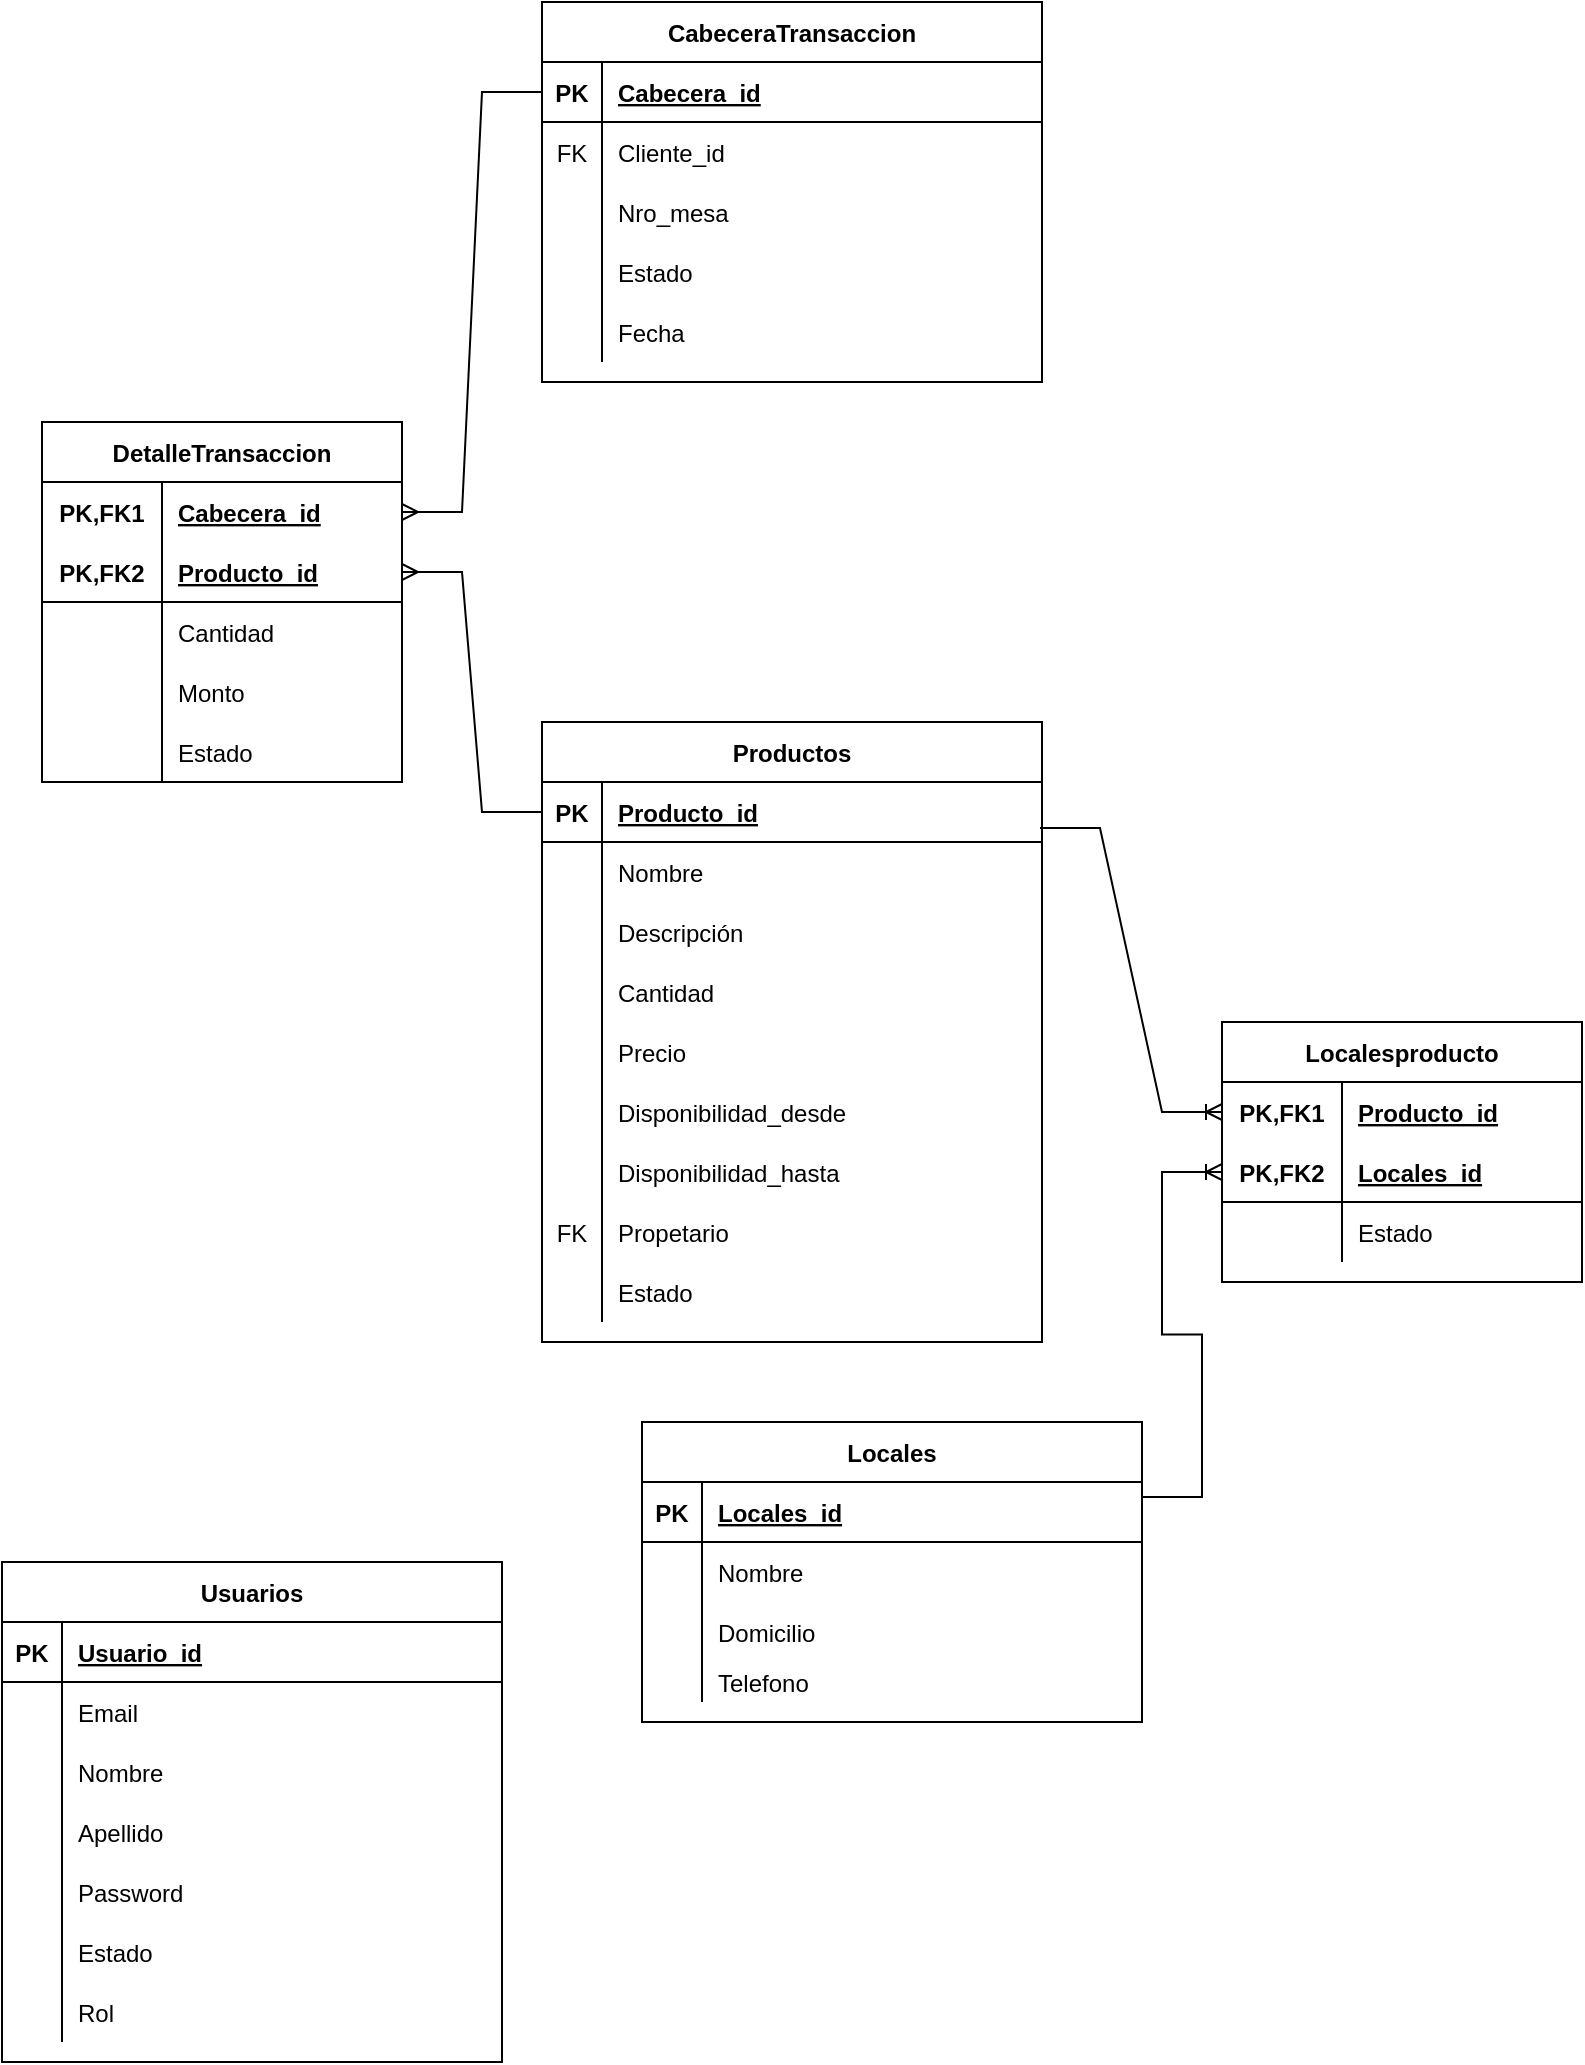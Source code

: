 <mxfile version="20.5.0" type="google"><diagram id="R2lEEEUBdFMjLlhIrx00" name="Page-1"><mxGraphModel grid="1" page="1" gridSize="10" guides="1" tooltips="1" connect="1" arrows="1" fold="1" pageScale="1" pageWidth="850" pageHeight="1100" math="0" shadow="0" extFonts="Permanent Marker^https://fonts.googleapis.com/css?family=Permanent+Marker"><root><mxCell id="0"/><mxCell id="1" parent="0"/><mxCell id="C-vyLk0tnHw3VtMMgP7b-23" value="CabeceraTransaccion" style="shape=table;startSize=30;container=1;collapsible=1;childLayout=tableLayout;fixedRows=1;rowLines=0;fontStyle=1;align=center;resizeLast=1;" vertex="1" parent="1"><mxGeometry x="300" y="50" width="250" height="190" as="geometry"/></mxCell><mxCell id="C-vyLk0tnHw3VtMMgP7b-24" value="" style="shape=partialRectangle;collapsible=0;dropTarget=0;pointerEvents=0;fillColor=none;points=[[0,0.5],[1,0.5]];portConstraint=eastwest;top=0;left=0;right=0;bottom=1;" vertex="1" parent="C-vyLk0tnHw3VtMMgP7b-23"><mxGeometry y="30" width="250" height="30" as="geometry"/></mxCell><mxCell id="C-vyLk0tnHw3VtMMgP7b-25" value="PK" style="shape=partialRectangle;overflow=hidden;connectable=0;fillColor=none;top=0;left=0;bottom=0;right=0;fontStyle=1;" vertex="1" parent="C-vyLk0tnHw3VtMMgP7b-24"><mxGeometry width="30" height="30" as="geometry"><mxRectangle width="30" height="30" as="alternateBounds"/></mxGeometry></mxCell><mxCell id="C-vyLk0tnHw3VtMMgP7b-26" value="Cabecera_id" style="shape=partialRectangle;overflow=hidden;connectable=0;fillColor=none;top=0;left=0;bottom=0;right=0;align=left;spacingLeft=6;fontStyle=5;" vertex="1" parent="C-vyLk0tnHw3VtMMgP7b-24"><mxGeometry x="30" width="220" height="30" as="geometry"><mxRectangle width="220" height="30" as="alternateBounds"/></mxGeometry></mxCell><mxCell id="xL-zKNC0uLDnpVvVLPVf-27" value="" style="shape=partialRectangle;collapsible=0;dropTarget=0;pointerEvents=0;fillColor=none;points=[[0,0.5],[1,0.5]];portConstraint=eastwest;top=0;left=0;right=0;bottom=0;" vertex="1" parent="C-vyLk0tnHw3VtMMgP7b-23"><mxGeometry y="60" width="250" height="30" as="geometry"/></mxCell><mxCell id="xL-zKNC0uLDnpVvVLPVf-28" value="FK" style="shape=partialRectangle;overflow=hidden;connectable=0;fillColor=none;top=0;left=0;bottom=0;right=0;" vertex="1" parent="xL-zKNC0uLDnpVvVLPVf-27"><mxGeometry width="30" height="30" as="geometry"><mxRectangle width="30" height="30" as="alternateBounds"/></mxGeometry></mxCell><mxCell id="xL-zKNC0uLDnpVvVLPVf-29" value="Cliente_id" style="shape=partialRectangle;overflow=hidden;connectable=0;fillColor=none;top=0;left=0;bottom=0;right=0;align=left;spacingLeft=6;" vertex="1" parent="xL-zKNC0uLDnpVvVLPVf-27"><mxGeometry x="30" width="220" height="30" as="geometry"><mxRectangle width="220" height="30" as="alternateBounds"/></mxGeometry></mxCell><mxCell id="xL-zKNC0uLDnpVvVLPVf-30" value="" style="shape=partialRectangle;collapsible=0;dropTarget=0;pointerEvents=0;fillColor=none;points=[[0,0.5],[1,0.5]];portConstraint=eastwest;top=0;left=0;right=0;bottom=0;" vertex="1" parent="C-vyLk0tnHw3VtMMgP7b-23"><mxGeometry y="90" width="250" height="30" as="geometry"/></mxCell><mxCell id="xL-zKNC0uLDnpVvVLPVf-31" value="" style="shape=partialRectangle;overflow=hidden;connectable=0;fillColor=none;top=0;left=0;bottom=0;right=0;" vertex="1" parent="xL-zKNC0uLDnpVvVLPVf-30"><mxGeometry width="30" height="30" as="geometry"><mxRectangle width="30" height="30" as="alternateBounds"/></mxGeometry></mxCell><mxCell id="xL-zKNC0uLDnpVvVLPVf-32" value="Nro_mesa" style="shape=partialRectangle;overflow=hidden;connectable=0;fillColor=none;top=0;left=0;bottom=0;right=0;align=left;spacingLeft=6;" vertex="1" parent="xL-zKNC0uLDnpVvVLPVf-30"><mxGeometry x="30" width="220" height="30" as="geometry"><mxRectangle width="220" height="30" as="alternateBounds"/></mxGeometry></mxCell><mxCell id="xL-zKNC0uLDnpVvVLPVf-33" value="" style="shape=partialRectangle;collapsible=0;dropTarget=0;pointerEvents=0;fillColor=none;points=[[0,0.5],[1,0.5]];portConstraint=eastwest;top=0;left=0;right=0;bottom=0;" vertex="1" parent="C-vyLk0tnHw3VtMMgP7b-23"><mxGeometry y="120" width="250" height="30" as="geometry"/></mxCell><mxCell id="xL-zKNC0uLDnpVvVLPVf-34" value="" style="shape=partialRectangle;overflow=hidden;connectable=0;fillColor=none;top=0;left=0;bottom=0;right=0;" vertex="1" parent="xL-zKNC0uLDnpVvVLPVf-33"><mxGeometry width="30" height="30" as="geometry"><mxRectangle width="30" height="30" as="alternateBounds"/></mxGeometry></mxCell><mxCell id="xL-zKNC0uLDnpVvVLPVf-35" value="Estado" style="shape=partialRectangle;overflow=hidden;connectable=0;fillColor=none;top=0;left=0;bottom=0;right=0;align=left;spacingLeft=6;" vertex="1" parent="xL-zKNC0uLDnpVvVLPVf-33"><mxGeometry x="30" width="220" height="30" as="geometry"><mxRectangle width="220" height="30" as="alternateBounds"/></mxGeometry></mxCell><mxCell id="C-vyLk0tnHw3VtMMgP7b-27" value="" style="shape=partialRectangle;collapsible=0;dropTarget=0;pointerEvents=0;fillColor=none;points=[[0,0.5],[1,0.5]];portConstraint=eastwest;top=0;left=0;right=0;bottom=0;" vertex="1" parent="C-vyLk0tnHw3VtMMgP7b-23"><mxGeometry y="150" width="250" height="30" as="geometry"/></mxCell><mxCell id="C-vyLk0tnHw3VtMMgP7b-28" value="" style="shape=partialRectangle;overflow=hidden;connectable=0;fillColor=none;top=0;left=0;bottom=0;right=0;" vertex="1" parent="C-vyLk0tnHw3VtMMgP7b-27"><mxGeometry width="30" height="30" as="geometry"><mxRectangle width="30" height="30" as="alternateBounds"/></mxGeometry></mxCell><mxCell id="C-vyLk0tnHw3VtMMgP7b-29" value="Fecha" style="shape=partialRectangle;overflow=hidden;connectable=0;fillColor=none;top=0;left=0;bottom=0;right=0;align=left;spacingLeft=6;" vertex="1" parent="C-vyLk0tnHw3VtMMgP7b-27"><mxGeometry x="30" width="220" height="30" as="geometry"><mxRectangle width="220" height="30" as="alternateBounds"/></mxGeometry></mxCell><mxCell id="-XgdpgUHFW4SWLzQ-pcN-1" value="Locales" style="shape=table;startSize=30;container=1;collapsible=1;childLayout=tableLayout;fixedRows=1;rowLines=0;fontStyle=1;align=center;resizeLast=1;" vertex="1" parent="1"><mxGeometry x="350" y="760" width="250" height="150" as="geometry"/></mxCell><mxCell id="-XgdpgUHFW4SWLzQ-pcN-2" value="" style="shape=partialRectangle;collapsible=0;dropTarget=0;pointerEvents=0;fillColor=none;points=[[0,0.5],[1,0.5]];portConstraint=eastwest;top=0;left=0;right=0;bottom=1;" vertex="1" parent="-XgdpgUHFW4SWLzQ-pcN-1"><mxGeometry y="30" width="250" height="30" as="geometry"/></mxCell><mxCell id="-XgdpgUHFW4SWLzQ-pcN-3" value="PK" style="shape=partialRectangle;overflow=hidden;connectable=0;fillColor=none;top=0;left=0;bottom=0;right=0;fontStyle=1;" vertex="1" parent="-XgdpgUHFW4SWLzQ-pcN-2"><mxGeometry width="30" height="30" as="geometry"><mxRectangle width="30" height="30" as="alternateBounds"/></mxGeometry></mxCell><mxCell id="-XgdpgUHFW4SWLzQ-pcN-4" value="Locales_id" style="shape=partialRectangle;overflow=hidden;connectable=0;fillColor=none;top=0;left=0;bottom=0;right=0;align=left;spacingLeft=6;fontStyle=5;" vertex="1" parent="-XgdpgUHFW4SWLzQ-pcN-2"><mxGeometry x="30" width="220" height="30" as="geometry"><mxRectangle width="220" height="30" as="alternateBounds"/></mxGeometry></mxCell><mxCell id="-XgdpgUHFW4SWLzQ-pcN-5" value="" style="shape=partialRectangle;collapsible=0;dropTarget=0;pointerEvents=0;fillColor=none;points=[[0,0.5],[1,0.5]];portConstraint=eastwest;top=0;left=0;right=0;bottom=0;" vertex="1" parent="-XgdpgUHFW4SWLzQ-pcN-1"><mxGeometry y="60" width="250" height="30" as="geometry"/></mxCell><mxCell id="-XgdpgUHFW4SWLzQ-pcN-6" value="" style="shape=partialRectangle;overflow=hidden;connectable=0;fillColor=none;top=0;left=0;bottom=0;right=0;" vertex="1" parent="-XgdpgUHFW4SWLzQ-pcN-5"><mxGeometry width="30" height="30" as="geometry"><mxRectangle width="30" height="30" as="alternateBounds"/></mxGeometry></mxCell><mxCell id="-XgdpgUHFW4SWLzQ-pcN-7" value="Nombre" style="shape=partialRectangle;overflow=hidden;connectable=0;fillColor=none;top=0;left=0;bottom=0;right=0;align=left;spacingLeft=6;" vertex="1" parent="-XgdpgUHFW4SWLzQ-pcN-5"><mxGeometry x="30" width="220" height="30" as="geometry"><mxRectangle width="220" height="30" as="alternateBounds"/></mxGeometry></mxCell><mxCell id="xL-zKNC0uLDnpVvVLPVf-73" value="" style="shape=partialRectangle;collapsible=0;dropTarget=0;pointerEvents=0;fillColor=none;points=[[0,0.5],[1,0.5]];portConstraint=eastwest;top=0;left=0;right=0;bottom=0;" vertex="1" parent="-XgdpgUHFW4SWLzQ-pcN-1"><mxGeometry y="90" width="250" height="30" as="geometry"/></mxCell><mxCell id="xL-zKNC0uLDnpVvVLPVf-74" value="" style="shape=partialRectangle;overflow=hidden;connectable=0;fillColor=none;top=0;left=0;bottom=0;right=0;" vertex="1" parent="xL-zKNC0uLDnpVvVLPVf-73"><mxGeometry width="30" height="30" as="geometry"><mxRectangle width="30" height="30" as="alternateBounds"/></mxGeometry></mxCell><mxCell id="xL-zKNC0uLDnpVvVLPVf-75" value="Domicilio" style="shape=partialRectangle;overflow=hidden;connectable=0;fillColor=none;top=0;left=0;bottom=0;right=0;align=left;spacingLeft=6;" vertex="1" parent="xL-zKNC0uLDnpVvVLPVf-73"><mxGeometry x="30" width="220" height="30" as="geometry"><mxRectangle width="220" height="30" as="alternateBounds"/></mxGeometry></mxCell><mxCell id="xL-zKNC0uLDnpVvVLPVf-76" value="" style="shape=partialRectangle;collapsible=0;dropTarget=0;pointerEvents=0;fillColor=none;points=[[0,0.5],[1,0.5]];portConstraint=eastwest;top=0;left=0;right=0;bottom=0;" vertex="1" parent="-XgdpgUHFW4SWLzQ-pcN-1"><mxGeometry y="120" width="250" height="20" as="geometry"/></mxCell><mxCell id="xL-zKNC0uLDnpVvVLPVf-77" value="" style="shape=partialRectangle;overflow=hidden;connectable=0;fillColor=none;top=0;left=0;bottom=0;right=0;" vertex="1" parent="xL-zKNC0uLDnpVvVLPVf-76"><mxGeometry width="30" height="20" as="geometry"><mxRectangle width="30" height="20" as="alternateBounds"/></mxGeometry></mxCell><mxCell id="xL-zKNC0uLDnpVvVLPVf-78" value="Telefono" style="shape=partialRectangle;overflow=hidden;connectable=0;fillColor=none;top=0;left=0;bottom=0;right=0;align=left;spacingLeft=6;" vertex="1" parent="xL-zKNC0uLDnpVvVLPVf-76"><mxGeometry x="30" width="220" height="20" as="geometry"><mxRectangle width="220" height="20" as="alternateBounds"/></mxGeometry></mxCell><mxCell id="-XgdpgUHFW4SWLzQ-pcN-22" value="Usuarios" style="shape=table;startSize=30;container=1;collapsible=1;childLayout=tableLayout;fixedRows=1;rowLines=0;fontStyle=1;align=center;resizeLast=1;" vertex="1" parent="1"><mxGeometry x="30" y="830" width="250" height="250" as="geometry"/></mxCell><mxCell id="-XgdpgUHFW4SWLzQ-pcN-23" value="" style="shape=partialRectangle;collapsible=0;dropTarget=0;pointerEvents=0;fillColor=none;points=[[0,0.5],[1,0.5]];portConstraint=eastwest;top=0;left=0;right=0;bottom=1;" vertex="1" parent="-XgdpgUHFW4SWLzQ-pcN-22"><mxGeometry y="30" width="250" height="30" as="geometry"/></mxCell><mxCell id="-XgdpgUHFW4SWLzQ-pcN-24" value="PK" style="shape=partialRectangle;overflow=hidden;connectable=0;fillColor=none;top=0;left=0;bottom=0;right=0;fontStyle=1;" vertex="1" parent="-XgdpgUHFW4SWLzQ-pcN-23"><mxGeometry width="30" height="30" as="geometry"><mxRectangle width="30" height="30" as="alternateBounds"/></mxGeometry></mxCell><mxCell id="-XgdpgUHFW4SWLzQ-pcN-25" value="Usuario_id" style="shape=partialRectangle;overflow=hidden;connectable=0;fillColor=none;top=0;left=0;bottom=0;right=0;align=left;spacingLeft=6;fontStyle=5;" vertex="1" parent="-XgdpgUHFW4SWLzQ-pcN-23"><mxGeometry x="30" width="220" height="30" as="geometry"><mxRectangle width="220" height="30" as="alternateBounds"/></mxGeometry></mxCell><mxCell id="z5DTdKS9R9kWYlNZsQWA-3" value="" style="shape=partialRectangle;collapsible=0;dropTarget=0;pointerEvents=0;fillColor=none;points=[[0,0.5],[1,0.5]];portConstraint=eastwest;top=0;left=0;right=0;bottom=0;" vertex="1" parent="-XgdpgUHFW4SWLzQ-pcN-22"><mxGeometry y="60" width="250" height="30" as="geometry"/></mxCell><mxCell id="z5DTdKS9R9kWYlNZsQWA-4" value="" style="shape=partialRectangle;overflow=hidden;connectable=0;fillColor=none;top=0;left=0;bottom=0;right=0;" vertex="1" parent="z5DTdKS9R9kWYlNZsQWA-3"><mxGeometry width="30" height="30" as="geometry"><mxRectangle width="30" height="30" as="alternateBounds"/></mxGeometry></mxCell><mxCell id="z5DTdKS9R9kWYlNZsQWA-5" value="Email" style="shape=partialRectangle;overflow=hidden;connectable=0;fillColor=none;top=0;left=0;bottom=0;right=0;align=left;spacingLeft=6;" vertex="1" parent="z5DTdKS9R9kWYlNZsQWA-3"><mxGeometry x="30" width="220" height="30" as="geometry"><mxRectangle width="220" height="30" as="alternateBounds"/></mxGeometry></mxCell><mxCell id="z5DTdKS9R9kWYlNZsQWA-7" value="" style="shape=partialRectangle;collapsible=0;dropTarget=0;pointerEvents=0;fillColor=none;points=[[0,0.5],[1,0.5]];portConstraint=eastwest;top=0;left=0;right=0;bottom=0;" vertex="1" parent="-XgdpgUHFW4SWLzQ-pcN-22"><mxGeometry y="90" width="250" height="30" as="geometry"/></mxCell><mxCell id="z5DTdKS9R9kWYlNZsQWA-8" value="" style="shape=partialRectangle;overflow=hidden;connectable=0;fillColor=none;top=0;left=0;bottom=0;right=0;" vertex="1" parent="z5DTdKS9R9kWYlNZsQWA-7"><mxGeometry width="30" height="30" as="geometry"><mxRectangle width="30" height="30" as="alternateBounds"/></mxGeometry></mxCell><mxCell id="z5DTdKS9R9kWYlNZsQWA-9" value="Nombre" style="shape=partialRectangle;overflow=hidden;connectable=0;fillColor=none;top=0;left=0;bottom=0;right=0;align=left;spacingLeft=6;" vertex="1" parent="z5DTdKS9R9kWYlNZsQWA-7"><mxGeometry x="30" width="220" height="30" as="geometry"><mxRectangle width="220" height="30" as="alternateBounds"/></mxGeometry></mxCell><mxCell id="z5DTdKS9R9kWYlNZsQWA-10" value="" style="shape=partialRectangle;collapsible=0;dropTarget=0;pointerEvents=0;fillColor=none;points=[[0,0.5],[1,0.5]];portConstraint=eastwest;top=0;left=0;right=0;bottom=0;" vertex="1" parent="-XgdpgUHFW4SWLzQ-pcN-22"><mxGeometry y="120" width="250" height="30" as="geometry"/></mxCell><mxCell id="z5DTdKS9R9kWYlNZsQWA-11" value="" style="shape=partialRectangle;overflow=hidden;connectable=0;fillColor=none;top=0;left=0;bottom=0;right=0;" vertex="1" parent="z5DTdKS9R9kWYlNZsQWA-10"><mxGeometry width="30" height="30" as="geometry"><mxRectangle width="30" height="30" as="alternateBounds"/></mxGeometry></mxCell><mxCell id="z5DTdKS9R9kWYlNZsQWA-12" value="Apellido" style="shape=partialRectangle;overflow=hidden;connectable=0;fillColor=none;top=0;left=0;bottom=0;right=0;align=left;spacingLeft=6;" vertex="1" parent="z5DTdKS9R9kWYlNZsQWA-10"><mxGeometry x="30" width="220" height="30" as="geometry"><mxRectangle width="220" height="30" as="alternateBounds"/></mxGeometry></mxCell><mxCell id="z5DTdKS9R9kWYlNZsQWA-13" value="" style="shape=partialRectangle;collapsible=0;dropTarget=0;pointerEvents=0;fillColor=none;points=[[0,0.5],[1,0.5]];portConstraint=eastwest;top=0;left=0;right=0;bottom=0;" vertex="1" parent="-XgdpgUHFW4SWLzQ-pcN-22"><mxGeometry y="150" width="250" height="30" as="geometry"/></mxCell><mxCell id="z5DTdKS9R9kWYlNZsQWA-14" value="" style="shape=partialRectangle;overflow=hidden;connectable=0;fillColor=none;top=0;left=0;bottom=0;right=0;" vertex="1" parent="z5DTdKS9R9kWYlNZsQWA-13"><mxGeometry width="30" height="30" as="geometry"><mxRectangle width="30" height="30" as="alternateBounds"/></mxGeometry></mxCell><mxCell id="z5DTdKS9R9kWYlNZsQWA-15" value="Password" style="shape=partialRectangle;overflow=hidden;connectable=0;fillColor=none;top=0;left=0;bottom=0;right=0;align=left;spacingLeft=6;" vertex="1" parent="z5DTdKS9R9kWYlNZsQWA-13"><mxGeometry x="30" width="220" height="30" as="geometry"><mxRectangle width="220" height="30" as="alternateBounds"/></mxGeometry></mxCell><mxCell id="xL-zKNC0uLDnpVvVLPVf-1" value="" style="shape=partialRectangle;collapsible=0;dropTarget=0;pointerEvents=0;fillColor=none;points=[[0,0.5],[1,0.5]];portConstraint=eastwest;top=0;left=0;right=0;bottom=0;" vertex="1" parent="-XgdpgUHFW4SWLzQ-pcN-22"><mxGeometry y="180" width="250" height="30" as="geometry"/></mxCell><mxCell id="xL-zKNC0uLDnpVvVLPVf-2" value="" style="shape=partialRectangle;overflow=hidden;connectable=0;fillColor=none;top=0;left=0;bottom=0;right=0;" vertex="1" parent="xL-zKNC0uLDnpVvVLPVf-1"><mxGeometry width="30" height="30" as="geometry"><mxRectangle width="30" height="30" as="alternateBounds"/></mxGeometry></mxCell><mxCell id="xL-zKNC0uLDnpVvVLPVf-3" value="Estado" style="shape=partialRectangle;overflow=hidden;connectable=0;fillColor=none;top=0;left=0;bottom=0;right=0;align=left;spacingLeft=6;" vertex="1" parent="xL-zKNC0uLDnpVvVLPVf-1"><mxGeometry x="30" width="220" height="30" as="geometry"><mxRectangle width="220" height="30" as="alternateBounds"/></mxGeometry></mxCell><mxCell id="-XgdpgUHFW4SWLzQ-pcN-26" value="" style="shape=partialRectangle;collapsible=0;dropTarget=0;pointerEvents=0;fillColor=none;points=[[0,0.5],[1,0.5]];portConstraint=eastwest;top=0;left=0;right=0;bottom=0;" vertex="1" parent="-XgdpgUHFW4SWLzQ-pcN-22"><mxGeometry y="210" width="250" height="30" as="geometry"/></mxCell><mxCell id="-XgdpgUHFW4SWLzQ-pcN-27" value="" style="shape=partialRectangle;overflow=hidden;connectable=0;fillColor=none;top=0;left=0;bottom=0;right=0;" vertex="1" parent="-XgdpgUHFW4SWLzQ-pcN-26"><mxGeometry width="30" height="30" as="geometry"><mxRectangle width="30" height="30" as="alternateBounds"/></mxGeometry></mxCell><mxCell id="-XgdpgUHFW4SWLzQ-pcN-28" value="Rol" style="shape=partialRectangle;overflow=hidden;connectable=0;fillColor=none;top=0;left=0;bottom=0;right=0;align=left;spacingLeft=6;" vertex="1" parent="-XgdpgUHFW4SWLzQ-pcN-26"><mxGeometry x="30" width="220" height="30" as="geometry"><mxRectangle width="220" height="30" as="alternateBounds"/></mxGeometry></mxCell><mxCell id="-XgdpgUHFW4SWLzQ-pcN-29" value="Productos" style="shape=table;startSize=30;container=1;collapsible=1;childLayout=tableLayout;fixedRows=1;rowLines=0;fontStyle=1;align=center;resizeLast=1;" vertex="1" parent="1"><mxGeometry x="300" y="410" width="250" height="310" as="geometry"/></mxCell><mxCell id="-XgdpgUHFW4SWLzQ-pcN-30" value="" style="shape=partialRectangle;collapsible=0;dropTarget=0;pointerEvents=0;fillColor=none;points=[[0,0.5],[1,0.5]];portConstraint=eastwest;top=0;left=0;right=0;bottom=1;" vertex="1" parent="-XgdpgUHFW4SWLzQ-pcN-29"><mxGeometry y="30" width="250" height="30" as="geometry"/></mxCell><mxCell id="-XgdpgUHFW4SWLzQ-pcN-31" value="PK" style="shape=partialRectangle;overflow=hidden;connectable=0;fillColor=none;top=0;left=0;bottom=0;right=0;fontStyle=1;" vertex="1" parent="-XgdpgUHFW4SWLzQ-pcN-30"><mxGeometry width="30" height="30" as="geometry"><mxRectangle width="30" height="30" as="alternateBounds"/></mxGeometry></mxCell><mxCell id="-XgdpgUHFW4SWLzQ-pcN-32" value="Producto_id" style="shape=partialRectangle;overflow=hidden;connectable=0;fillColor=none;top=0;left=0;bottom=0;right=0;align=left;spacingLeft=6;fontStyle=5;" vertex="1" parent="-XgdpgUHFW4SWLzQ-pcN-30"><mxGeometry x="30" width="220" height="30" as="geometry"><mxRectangle width="220" height="30" as="alternateBounds"/></mxGeometry></mxCell><mxCell id="xL-zKNC0uLDnpVvVLPVf-6" value="" style="shape=partialRectangle;collapsible=0;dropTarget=0;pointerEvents=0;fillColor=none;points=[[0,0.5],[1,0.5]];portConstraint=eastwest;top=0;left=0;right=0;bottom=0;" vertex="1" parent="-XgdpgUHFW4SWLzQ-pcN-29"><mxGeometry y="60" width="250" height="30" as="geometry"/></mxCell><mxCell id="xL-zKNC0uLDnpVvVLPVf-7" value="" style="shape=partialRectangle;overflow=hidden;connectable=0;fillColor=none;top=0;left=0;bottom=0;right=0;" vertex="1" parent="xL-zKNC0uLDnpVvVLPVf-6"><mxGeometry width="30" height="30" as="geometry"><mxRectangle width="30" height="30" as="alternateBounds"/></mxGeometry></mxCell><mxCell id="xL-zKNC0uLDnpVvVLPVf-8" value="Nombre" style="shape=partialRectangle;overflow=hidden;connectable=0;fillColor=none;top=0;left=0;bottom=0;right=0;align=left;spacingLeft=6;" vertex="1" parent="xL-zKNC0uLDnpVvVLPVf-6"><mxGeometry x="30" width="220" height="30" as="geometry"><mxRectangle width="220" height="30" as="alternateBounds"/></mxGeometry></mxCell><mxCell id="xL-zKNC0uLDnpVvVLPVf-9" value="" style="shape=partialRectangle;collapsible=0;dropTarget=0;pointerEvents=0;fillColor=none;points=[[0,0.5],[1,0.5]];portConstraint=eastwest;top=0;left=0;right=0;bottom=0;" vertex="1" parent="-XgdpgUHFW4SWLzQ-pcN-29"><mxGeometry y="90" width="250" height="30" as="geometry"/></mxCell><mxCell id="xL-zKNC0uLDnpVvVLPVf-10" value="" style="shape=partialRectangle;overflow=hidden;connectable=0;fillColor=none;top=0;left=0;bottom=0;right=0;" vertex="1" parent="xL-zKNC0uLDnpVvVLPVf-9"><mxGeometry width="30" height="30" as="geometry"><mxRectangle width="30" height="30" as="alternateBounds"/></mxGeometry></mxCell><mxCell id="xL-zKNC0uLDnpVvVLPVf-11" value="Descripción" style="shape=partialRectangle;overflow=hidden;connectable=0;fillColor=none;top=0;left=0;bottom=0;right=0;align=left;spacingLeft=6;" vertex="1" parent="xL-zKNC0uLDnpVvVLPVf-9"><mxGeometry x="30" width="220" height="30" as="geometry"><mxRectangle width="220" height="30" as="alternateBounds"/></mxGeometry></mxCell><mxCell id="xL-zKNC0uLDnpVvVLPVf-12" value="" style="shape=partialRectangle;collapsible=0;dropTarget=0;pointerEvents=0;fillColor=none;points=[[0,0.5],[1,0.5]];portConstraint=eastwest;top=0;left=0;right=0;bottom=0;" vertex="1" parent="-XgdpgUHFW4SWLzQ-pcN-29"><mxGeometry y="120" width="250" height="30" as="geometry"/></mxCell><mxCell id="xL-zKNC0uLDnpVvVLPVf-13" value="" style="shape=partialRectangle;overflow=hidden;connectable=0;fillColor=none;top=0;left=0;bottom=0;right=0;" vertex="1" parent="xL-zKNC0uLDnpVvVLPVf-12"><mxGeometry width="30" height="30" as="geometry"><mxRectangle width="30" height="30" as="alternateBounds"/></mxGeometry></mxCell><mxCell id="xL-zKNC0uLDnpVvVLPVf-14" value="Cantidad" style="shape=partialRectangle;overflow=hidden;connectable=0;fillColor=none;top=0;left=0;bottom=0;right=0;align=left;spacingLeft=6;" vertex="1" parent="xL-zKNC0uLDnpVvVLPVf-12"><mxGeometry x="30" width="220" height="30" as="geometry"><mxRectangle width="220" height="30" as="alternateBounds"/></mxGeometry></mxCell><mxCell id="xL-zKNC0uLDnpVvVLPVf-15" value="" style="shape=partialRectangle;collapsible=0;dropTarget=0;pointerEvents=0;fillColor=none;points=[[0,0.5],[1,0.5]];portConstraint=eastwest;top=0;left=0;right=0;bottom=0;" vertex="1" parent="-XgdpgUHFW4SWLzQ-pcN-29"><mxGeometry y="150" width="250" height="30" as="geometry"/></mxCell><mxCell id="xL-zKNC0uLDnpVvVLPVf-16" value="" style="shape=partialRectangle;overflow=hidden;connectable=0;fillColor=none;top=0;left=0;bottom=0;right=0;" vertex="1" parent="xL-zKNC0uLDnpVvVLPVf-15"><mxGeometry width="30" height="30" as="geometry"><mxRectangle width="30" height="30" as="alternateBounds"/></mxGeometry></mxCell><mxCell id="xL-zKNC0uLDnpVvVLPVf-17" value="Precio" style="shape=partialRectangle;overflow=hidden;connectable=0;fillColor=none;top=0;left=0;bottom=0;right=0;align=left;spacingLeft=6;" vertex="1" parent="xL-zKNC0uLDnpVvVLPVf-15"><mxGeometry x="30" width="220" height="30" as="geometry"><mxRectangle width="220" height="30" as="alternateBounds"/></mxGeometry></mxCell><mxCell id="xL-zKNC0uLDnpVvVLPVf-18" value="" style="shape=partialRectangle;collapsible=0;dropTarget=0;pointerEvents=0;fillColor=none;points=[[0,0.5],[1,0.5]];portConstraint=eastwest;top=0;left=0;right=0;bottom=0;" vertex="1" parent="-XgdpgUHFW4SWLzQ-pcN-29"><mxGeometry y="180" width="250" height="30" as="geometry"/></mxCell><mxCell id="xL-zKNC0uLDnpVvVLPVf-19" value="" style="shape=partialRectangle;overflow=hidden;connectable=0;fillColor=none;top=0;left=0;bottom=0;right=0;" vertex="1" parent="xL-zKNC0uLDnpVvVLPVf-18"><mxGeometry width="30" height="30" as="geometry"><mxRectangle width="30" height="30" as="alternateBounds"/></mxGeometry></mxCell><mxCell id="xL-zKNC0uLDnpVvVLPVf-20" value="Disponibilidad_desde" style="shape=partialRectangle;overflow=hidden;connectable=0;fillColor=none;top=0;left=0;bottom=0;right=0;align=left;spacingLeft=6;" vertex="1" parent="xL-zKNC0uLDnpVvVLPVf-18"><mxGeometry x="30" width="220" height="30" as="geometry"><mxRectangle width="220" height="30" as="alternateBounds"/></mxGeometry></mxCell><mxCell id="xL-zKNC0uLDnpVvVLPVf-21" value="" style="shape=partialRectangle;collapsible=0;dropTarget=0;pointerEvents=0;fillColor=none;points=[[0,0.5],[1,0.5]];portConstraint=eastwest;top=0;left=0;right=0;bottom=0;" vertex="1" parent="-XgdpgUHFW4SWLzQ-pcN-29"><mxGeometry y="210" width="250" height="30" as="geometry"/></mxCell><mxCell id="xL-zKNC0uLDnpVvVLPVf-22" value="" style="shape=partialRectangle;overflow=hidden;connectable=0;fillColor=none;top=0;left=0;bottom=0;right=0;" vertex="1" parent="xL-zKNC0uLDnpVvVLPVf-21"><mxGeometry width="30" height="30" as="geometry"><mxRectangle width="30" height="30" as="alternateBounds"/></mxGeometry></mxCell><mxCell id="xL-zKNC0uLDnpVvVLPVf-23" value="Disponibilidad_hasta" style="shape=partialRectangle;overflow=hidden;connectable=0;fillColor=none;top=0;left=0;bottom=0;right=0;align=left;spacingLeft=6;" vertex="1" parent="xL-zKNC0uLDnpVvVLPVf-21"><mxGeometry x="30" width="220" height="30" as="geometry"><mxRectangle width="220" height="30" as="alternateBounds"/></mxGeometry></mxCell><mxCell id="xL-zKNC0uLDnpVvVLPVf-24" value="" style="shape=partialRectangle;collapsible=0;dropTarget=0;pointerEvents=0;fillColor=none;points=[[0,0.5],[1,0.5]];portConstraint=eastwest;top=0;left=0;right=0;bottom=0;" vertex="1" parent="-XgdpgUHFW4SWLzQ-pcN-29"><mxGeometry y="240" width="250" height="30" as="geometry"/></mxCell><mxCell id="xL-zKNC0uLDnpVvVLPVf-25" value="FK" style="shape=partialRectangle;overflow=hidden;connectable=0;fillColor=none;top=0;left=0;bottom=0;right=0;" vertex="1" parent="xL-zKNC0uLDnpVvVLPVf-24"><mxGeometry width="30" height="30" as="geometry"><mxRectangle width="30" height="30" as="alternateBounds"/></mxGeometry></mxCell><mxCell id="xL-zKNC0uLDnpVvVLPVf-26" value="Propetario" style="shape=partialRectangle;overflow=hidden;connectable=0;fillColor=none;top=0;left=0;bottom=0;right=0;align=left;spacingLeft=6;" vertex="1" parent="xL-zKNC0uLDnpVvVLPVf-24"><mxGeometry x="30" width="220" height="30" as="geometry"><mxRectangle width="220" height="30" as="alternateBounds"/></mxGeometry></mxCell><mxCell id="-XgdpgUHFW4SWLzQ-pcN-33" value="" style="shape=partialRectangle;collapsible=0;dropTarget=0;pointerEvents=0;fillColor=none;points=[[0,0.5],[1,0.5]];portConstraint=eastwest;top=0;left=0;right=0;bottom=0;" vertex="1" parent="-XgdpgUHFW4SWLzQ-pcN-29"><mxGeometry y="270" width="250" height="30" as="geometry"/></mxCell><mxCell id="-XgdpgUHFW4SWLzQ-pcN-34" value="" style="shape=partialRectangle;overflow=hidden;connectable=0;fillColor=none;top=0;left=0;bottom=0;right=0;" vertex="1" parent="-XgdpgUHFW4SWLzQ-pcN-33"><mxGeometry width="30" height="30" as="geometry"><mxRectangle width="30" height="30" as="alternateBounds"/></mxGeometry></mxCell><mxCell id="-XgdpgUHFW4SWLzQ-pcN-35" value="Estado" style="shape=partialRectangle;overflow=hidden;connectable=0;fillColor=none;top=0;left=0;bottom=0;right=0;align=left;spacingLeft=6;" vertex="1" parent="-XgdpgUHFW4SWLzQ-pcN-33"><mxGeometry x="30" width="220" height="30" as="geometry"><mxRectangle width="220" height="30" as="alternateBounds"/></mxGeometry></mxCell><mxCell id="xL-zKNC0uLDnpVvVLPVf-49" value="DetalleTransaccion" style="shape=table;startSize=30;container=1;collapsible=1;childLayout=tableLayout;fixedRows=1;rowLines=0;fontStyle=1;align=center;resizeLast=1;" vertex="1" parent="1"><mxGeometry x="50" y="260" width="180" height="180" as="geometry"/></mxCell><mxCell id="xL-zKNC0uLDnpVvVLPVf-50" value="" style="shape=tableRow;horizontal=0;startSize=0;swimlaneHead=0;swimlaneBody=0;fillColor=none;collapsible=0;dropTarget=0;points=[[0,0.5],[1,0.5]];portConstraint=eastwest;top=0;left=0;right=0;bottom=0;" vertex="1" parent="xL-zKNC0uLDnpVvVLPVf-49"><mxGeometry y="30" width="180" height="30" as="geometry"/></mxCell><mxCell id="xL-zKNC0uLDnpVvVLPVf-51" value="PK,FK1" style="shape=partialRectangle;connectable=0;fillColor=none;top=0;left=0;bottom=0;right=0;fontStyle=1;overflow=hidden;" vertex="1" parent="xL-zKNC0uLDnpVvVLPVf-50"><mxGeometry width="60" height="30" as="geometry"><mxRectangle width="60" height="30" as="alternateBounds"/></mxGeometry></mxCell><mxCell id="xL-zKNC0uLDnpVvVLPVf-52" value="Cabecera_id" style="shape=partialRectangle;connectable=0;fillColor=none;top=0;left=0;bottom=0;right=0;align=left;spacingLeft=6;fontStyle=5;overflow=hidden;" vertex="1" parent="xL-zKNC0uLDnpVvVLPVf-50"><mxGeometry x="60" width="120" height="30" as="geometry"><mxRectangle width="120" height="30" as="alternateBounds"/></mxGeometry></mxCell><mxCell id="xL-zKNC0uLDnpVvVLPVf-53" value="" style="shape=tableRow;horizontal=0;startSize=0;swimlaneHead=0;swimlaneBody=0;fillColor=none;collapsible=0;dropTarget=0;points=[[0,0.5],[1,0.5]];portConstraint=eastwest;top=0;left=0;right=0;bottom=1;" vertex="1" parent="xL-zKNC0uLDnpVvVLPVf-49"><mxGeometry y="60" width="180" height="30" as="geometry"/></mxCell><mxCell id="xL-zKNC0uLDnpVvVLPVf-54" value="PK,FK2" style="shape=partialRectangle;connectable=0;fillColor=none;top=0;left=0;bottom=0;right=0;fontStyle=1;overflow=hidden;" vertex="1" parent="xL-zKNC0uLDnpVvVLPVf-53"><mxGeometry width="60" height="30" as="geometry"><mxRectangle width="60" height="30" as="alternateBounds"/></mxGeometry></mxCell><mxCell id="xL-zKNC0uLDnpVvVLPVf-55" value="Producto_id" style="shape=partialRectangle;connectable=0;fillColor=none;top=0;left=0;bottom=0;right=0;align=left;spacingLeft=6;fontStyle=5;overflow=hidden;" vertex="1" parent="xL-zKNC0uLDnpVvVLPVf-53"><mxGeometry x="60" width="120" height="30" as="geometry"><mxRectangle width="120" height="30" as="alternateBounds"/></mxGeometry></mxCell><mxCell id="xL-zKNC0uLDnpVvVLPVf-56" value="" style="shape=tableRow;horizontal=0;startSize=0;swimlaneHead=0;swimlaneBody=0;fillColor=none;collapsible=0;dropTarget=0;points=[[0,0.5],[1,0.5]];portConstraint=eastwest;top=0;left=0;right=0;bottom=0;" vertex="1" parent="xL-zKNC0uLDnpVvVLPVf-49"><mxGeometry y="90" width="180" height="30" as="geometry"/></mxCell><mxCell id="xL-zKNC0uLDnpVvVLPVf-57" value="" style="shape=partialRectangle;connectable=0;fillColor=none;top=0;left=0;bottom=0;right=0;editable=1;overflow=hidden;" vertex="1" parent="xL-zKNC0uLDnpVvVLPVf-56"><mxGeometry width="60" height="30" as="geometry"><mxRectangle width="60" height="30" as="alternateBounds"/></mxGeometry></mxCell><mxCell id="xL-zKNC0uLDnpVvVLPVf-58" value="Cantidad" style="shape=partialRectangle;connectable=0;fillColor=none;top=0;left=0;bottom=0;right=0;align=left;spacingLeft=6;overflow=hidden;" vertex="1" parent="xL-zKNC0uLDnpVvVLPVf-56"><mxGeometry x="60" width="120" height="30" as="geometry"><mxRectangle width="120" height="30" as="alternateBounds"/></mxGeometry></mxCell><mxCell id="xL-zKNC0uLDnpVvVLPVf-64" value="" style="shape=tableRow;horizontal=0;startSize=0;swimlaneHead=0;swimlaneBody=0;fillColor=none;collapsible=0;dropTarget=0;points=[[0,0.5],[1,0.5]];portConstraint=eastwest;top=0;left=0;right=0;bottom=0;" vertex="1" parent="xL-zKNC0uLDnpVvVLPVf-49"><mxGeometry y="120" width="180" height="30" as="geometry"/></mxCell><mxCell id="xL-zKNC0uLDnpVvVLPVf-65" value="" style="shape=partialRectangle;connectable=0;fillColor=none;top=0;left=0;bottom=0;right=0;editable=1;overflow=hidden;" vertex="1" parent="xL-zKNC0uLDnpVvVLPVf-64"><mxGeometry width="60" height="30" as="geometry"><mxRectangle width="60" height="30" as="alternateBounds"/></mxGeometry></mxCell><mxCell id="xL-zKNC0uLDnpVvVLPVf-66" value="Monto" style="shape=partialRectangle;connectable=0;fillColor=none;top=0;left=0;bottom=0;right=0;align=left;spacingLeft=6;overflow=hidden;" vertex="1" parent="xL-zKNC0uLDnpVvVLPVf-64"><mxGeometry x="60" width="120" height="30" as="geometry"><mxRectangle width="120" height="30" as="alternateBounds"/></mxGeometry></mxCell><mxCell id="xL-zKNC0uLDnpVvVLPVf-67" value="" style="shape=tableRow;horizontal=0;startSize=0;swimlaneHead=0;swimlaneBody=0;fillColor=none;collapsible=0;dropTarget=0;points=[[0,0.5],[1,0.5]];portConstraint=eastwest;top=0;left=0;right=0;bottom=0;" vertex="1" parent="xL-zKNC0uLDnpVvVLPVf-49"><mxGeometry y="150" width="180" height="30" as="geometry"/></mxCell><mxCell id="xL-zKNC0uLDnpVvVLPVf-68" value="" style="shape=partialRectangle;connectable=0;fillColor=none;top=0;left=0;bottom=0;right=0;editable=1;overflow=hidden;" vertex="1" parent="xL-zKNC0uLDnpVvVLPVf-67"><mxGeometry width="60" height="30" as="geometry"><mxRectangle width="60" height="30" as="alternateBounds"/></mxGeometry></mxCell><mxCell id="xL-zKNC0uLDnpVvVLPVf-69" value="Estado" style="shape=partialRectangle;connectable=0;fillColor=none;top=0;left=0;bottom=0;right=0;align=left;spacingLeft=6;overflow=hidden;" vertex="1" parent="xL-zKNC0uLDnpVvVLPVf-67"><mxGeometry x="60" width="120" height="30" as="geometry"><mxRectangle width="120" height="30" as="alternateBounds"/></mxGeometry></mxCell><mxCell id="xL-zKNC0uLDnpVvVLPVf-83" value="Localesproducto" style="shape=table;startSize=30;container=1;collapsible=1;childLayout=tableLayout;fixedRows=1;rowLines=0;fontStyle=1;align=center;resizeLast=1;" vertex="1" parent="1"><mxGeometry x="640" y="560" width="180" height="130" as="geometry"/></mxCell><mxCell id="xL-zKNC0uLDnpVvVLPVf-84" value="" style="shape=tableRow;horizontal=0;startSize=0;swimlaneHead=0;swimlaneBody=0;fillColor=none;collapsible=0;dropTarget=0;points=[[0,0.5],[1,0.5]];portConstraint=eastwest;top=0;left=0;right=0;bottom=0;" vertex="1" parent="xL-zKNC0uLDnpVvVLPVf-83"><mxGeometry y="30" width="180" height="30" as="geometry"/></mxCell><mxCell id="xL-zKNC0uLDnpVvVLPVf-85" value="PK,FK1" style="shape=partialRectangle;connectable=0;fillColor=none;top=0;left=0;bottom=0;right=0;fontStyle=1;overflow=hidden;" vertex="1" parent="xL-zKNC0uLDnpVvVLPVf-84"><mxGeometry width="60" height="30" as="geometry"><mxRectangle width="60" height="30" as="alternateBounds"/></mxGeometry></mxCell><mxCell id="xL-zKNC0uLDnpVvVLPVf-86" value="Producto_id" style="shape=partialRectangle;connectable=0;fillColor=none;top=0;left=0;bottom=0;right=0;align=left;spacingLeft=6;fontStyle=5;overflow=hidden;" vertex="1" parent="xL-zKNC0uLDnpVvVLPVf-84"><mxGeometry x="60" width="120" height="30" as="geometry"><mxRectangle width="120" height="30" as="alternateBounds"/></mxGeometry></mxCell><mxCell id="xL-zKNC0uLDnpVvVLPVf-87" value="" style="shape=tableRow;horizontal=0;startSize=0;swimlaneHead=0;swimlaneBody=0;fillColor=none;collapsible=0;dropTarget=0;points=[[0,0.5],[1,0.5]];portConstraint=eastwest;top=0;left=0;right=0;bottom=1;" vertex="1" parent="xL-zKNC0uLDnpVvVLPVf-83"><mxGeometry y="60" width="180" height="30" as="geometry"/></mxCell><mxCell id="xL-zKNC0uLDnpVvVLPVf-88" value="PK,FK2" style="shape=partialRectangle;connectable=0;fillColor=none;top=0;left=0;bottom=0;right=0;fontStyle=1;overflow=hidden;" vertex="1" parent="xL-zKNC0uLDnpVvVLPVf-87"><mxGeometry width="60" height="30" as="geometry"><mxRectangle width="60" height="30" as="alternateBounds"/></mxGeometry></mxCell><mxCell id="xL-zKNC0uLDnpVvVLPVf-89" value="Locales_id" style="shape=partialRectangle;connectable=0;fillColor=none;top=0;left=0;bottom=0;right=0;align=left;spacingLeft=6;fontStyle=5;overflow=hidden;" vertex="1" parent="xL-zKNC0uLDnpVvVLPVf-87"><mxGeometry x="60" width="120" height="30" as="geometry"><mxRectangle width="120" height="30" as="alternateBounds"/></mxGeometry></mxCell><mxCell id="xL-zKNC0uLDnpVvVLPVf-90" value="" style="shape=tableRow;horizontal=0;startSize=0;swimlaneHead=0;swimlaneBody=0;fillColor=none;collapsible=0;dropTarget=0;points=[[0,0.5],[1,0.5]];portConstraint=eastwest;top=0;left=0;right=0;bottom=0;" vertex="1" parent="xL-zKNC0uLDnpVvVLPVf-83"><mxGeometry y="90" width="180" height="30" as="geometry"/></mxCell><mxCell id="xL-zKNC0uLDnpVvVLPVf-91" value="" style="shape=partialRectangle;connectable=0;fillColor=none;top=0;left=0;bottom=0;right=0;editable=1;overflow=hidden;" vertex="1" parent="xL-zKNC0uLDnpVvVLPVf-90"><mxGeometry width="60" height="30" as="geometry"><mxRectangle width="60" height="30" as="alternateBounds"/></mxGeometry></mxCell><mxCell id="xL-zKNC0uLDnpVvVLPVf-92" value="Estado" style="shape=partialRectangle;connectable=0;fillColor=none;top=0;left=0;bottom=0;right=0;align=left;spacingLeft=6;overflow=hidden;" vertex="1" parent="xL-zKNC0uLDnpVvVLPVf-90"><mxGeometry x="60" width="120" height="30" as="geometry"><mxRectangle width="120" height="30" as="alternateBounds"/></mxGeometry></mxCell><mxCell id="ZIdqkxhlTYnqnMhWUZ5r-6" value="" style="edgeStyle=entityRelationEdgeStyle;fontSize=12;html=1;endArrow=ERmany;rounded=0;entryX=1;entryY=0.5;entryDx=0;entryDy=0;exitX=0;exitY=0.5;exitDx=0;exitDy=0;" edge="1" parent="1" source="C-vyLk0tnHw3VtMMgP7b-24" target="xL-zKNC0uLDnpVvVLPVf-50"><mxGeometry width="100" height="100" relative="1" as="geometry"><mxPoint x="280" y="400" as="sourcePoint"/><mxPoint x="380" y="300" as="targetPoint"/></mxGeometry></mxCell><mxCell id="ZIdqkxhlTYnqnMhWUZ5r-7" value="" style="edgeStyle=entityRelationEdgeStyle;fontSize=12;html=1;endArrow=ERmany;rounded=0;entryX=1;entryY=0.5;entryDx=0;entryDy=0;exitX=0;exitY=0.5;exitDx=0;exitDy=0;" edge="1" parent="1" source="-XgdpgUHFW4SWLzQ-pcN-30" target="xL-zKNC0uLDnpVvVLPVf-53"><mxGeometry width="100" height="100" relative="1" as="geometry"><mxPoint x="300" y="135" as="sourcePoint"/><mxPoint x="240" y="315" as="targetPoint"/></mxGeometry></mxCell><mxCell id="ZIdqkxhlTYnqnMhWUZ5r-8" value="" style="edgeStyle=entityRelationEdgeStyle;fontSize=12;html=1;endArrow=ERoneToMany;rounded=0;exitX=0.996;exitY=0.767;exitDx=0;exitDy=0;exitPerimeter=0;entryX=0;entryY=0.5;entryDx=0;entryDy=0;" edge="1" parent="1" source="-XgdpgUHFW4SWLzQ-pcN-30" target="xL-zKNC0uLDnpVvVLPVf-84"><mxGeometry width="100" height="100" relative="1" as="geometry"><mxPoint x="640" y="605" as="sourcePoint"/><mxPoint x="610" y="460" as="targetPoint"/></mxGeometry></mxCell><mxCell id="ZIdqkxhlTYnqnMhWUZ5r-9" value="" style="edgeStyle=entityRelationEdgeStyle;fontSize=12;html=1;endArrow=ERoneToMany;rounded=0;entryX=0;entryY=0.5;entryDx=0;entryDy=0;exitX=1;exitY=0.25;exitDx=0;exitDy=0;" edge="1" parent="1" source="-XgdpgUHFW4SWLzQ-pcN-1" target="xL-zKNC0uLDnpVvVLPVf-87"><mxGeometry width="100" height="100" relative="1" as="geometry"><mxPoint x="650" y="615" as="sourcePoint"/><mxPoint x="560" y="465" as="targetPoint"/></mxGeometry></mxCell></root></mxGraphModel></diagram></mxfile>